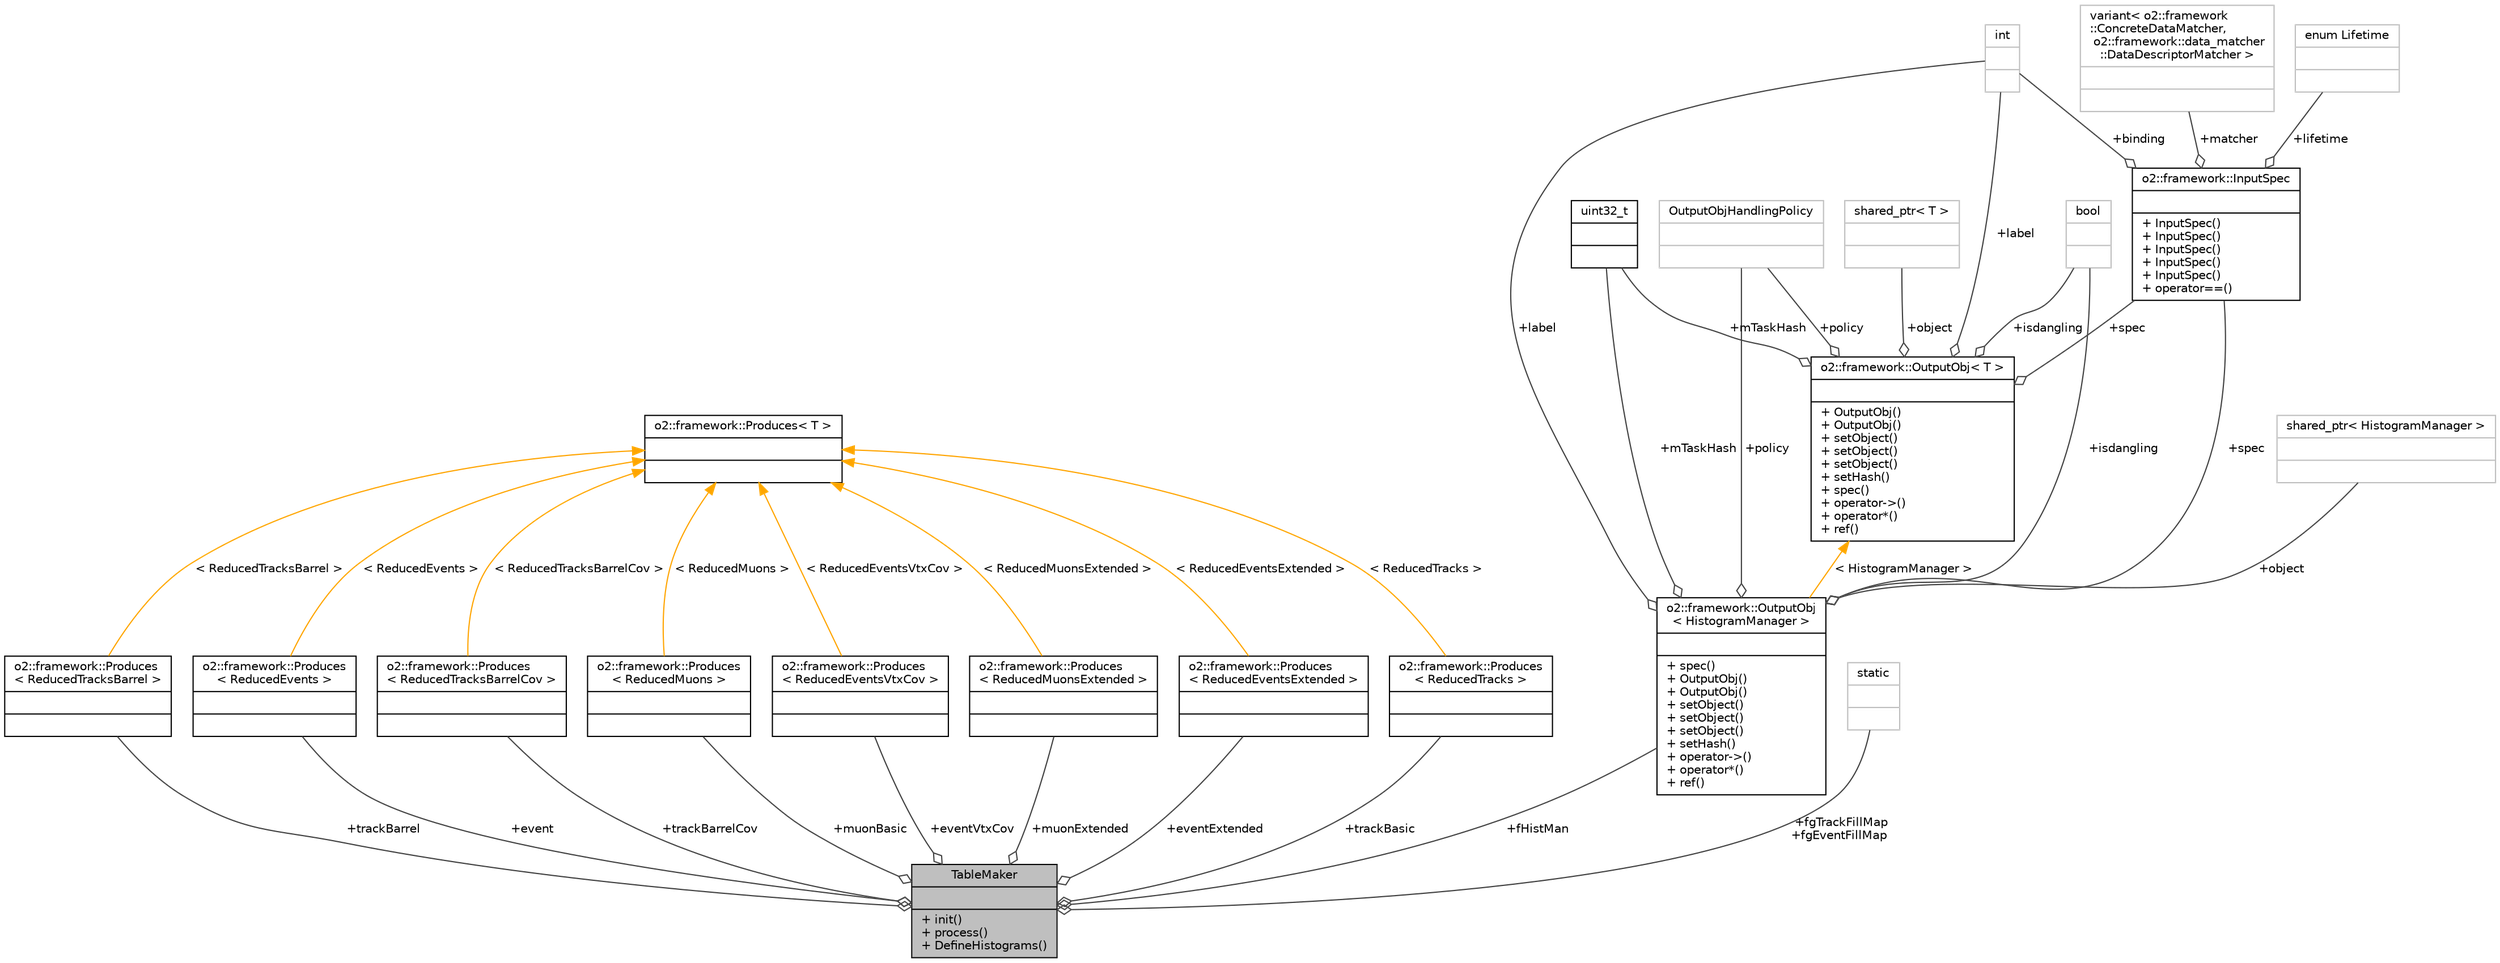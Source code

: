 digraph "TableMaker"
{
 // INTERACTIVE_SVG=YES
  bgcolor="transparent";
  edge [fontname="Helvetica",fontsize="10",labelfontname="Helvetica",labelfontsize="10"];
  node [fontname="Helvetica",fontsize="10",shape=record];
  Node1 [label="{TableMaker\n||+ init()\l+ process()\l+ DefineHistograms()\l}",height=0.2,width=0.4,color="black", fillcolor="grey75", style="filled", fontcolor="black"];
  Node2 -> Node1 [color="grey25",fontsize="10",style="solid",label=" +trackBarrelCov" ,arrowhead="odiamond",fontname="Helvetica"];
  Node2 [label="{o2::framework::Produces\l\< ReducedTracksBarrelCov \>\n||}",height=0.2,width=0.4,color="black",URL="$d6/d86/structo2_1_1framework_1_1Produces.html"];
  Node3 -> Node2 [dir="back",color="orange",fontsize="10",style="solid",label=" \< ReducedTracksBarrelCov \>" ,fontname="Helvetica"];
  Node3 [label="{o2::framework::Produces\< T \>\n||}",height=0.2,width=0.4,color="black",URL="$d6/d86/structo2_1_1framework_1_1Produces.html"];
  Node4 -> Node1 [color="grey25",fontsize="10",style="solid",label=" +muonBasic" ,arrowhead="odiamond",fontname="Helvetica"];
  Node4 [label="{o2::framework::Produces\l\< ReducedMuons \>\n||}",height=0.2,width=0.4,color="black",URL="$d6/d86/structo2_1_1framework_1_1Produces.html"];
  Node3 -> Node4 [dir="back",color="orange",fontsize="10",style="solid",label=" \< ReducedMuons \>" ,fontname="Helvetica"];
  Node5 -> Node1 [color="grey25",fontsize="10",style="solid",label=" +eventVtxCov" ,arrowhead="odiamond",fontname="Helvetica"];
  Node5 [label="{o2::framework::Produces\l\< ReducedEventsVtxCov \>\n||}",height=0.2,width=0.4,color="black",URL="$d6/d86/structo2_1_1framework_1_1Produces.html"];
  Node3 -> Node5 [dir="back",color="orange",fontsize="10",style="solid",label=" \< ReducedEventsVtxCov \>" ,fontname="Helvetica"];
  Node6 -> Node1 [color="grey25",fontsize="10",style="solid",label=" +muonExtended" ,arrowhead="odiamond",fontname="Helvetica"];
  Node6 [label="{o2::framework::Produces\l\< ReducedMuonsExtended \>\n||}",height=0.2,width=0.4,color="black",URL="$d6/d86/structo2_1_1framework_1_1Produces.html"];
  Node3 -> Node6 [dir="back",color="orange",fontsize="10",style="solid",label=" \< ReducedMuonsExtended \>" ,fontname="Helvetica"];
  Node7 -> Node1 [color="grey25",fontsize="10",style="solid",label=" +eventExtended" ,arrowhead="odiamond",fontname="Helvetica"];
  Node7 [label="{o2::framework::Produces\l\< ReducedEventsExtended \>\n||}",height=0.2,width=0.4,color="black",URL="$d6/d86/structo2_1_1framework_1_1Produces.html"];
  Node3 -> Node7 [dir="back",color="orange",fontsize="10",style="solid",label=" \< ReducedEventsExtended \>" ,fontname="Helvetica"];
  Node8 -> Node1 [color="grey25",fontsize="10",style="solid",label=" +trackBasic" ,arrowhead="odiamond",fontname="Helvetica"];
  Node8 [label="{o2::framework::Produces\l\< ReducedTracks \>\n||}",height=0.2,width=0.4,color="black",URL="$d6/d86/structo2_1_1framework_1_1Produces.html"];
  Node3 -> Node8 [dir="back",color="orange",fontsize="10",style="solid",label=" \< ReducedTracks \>" ,fontname="Helvetica"];
  Node9 -> Node1 [color="grey25",fontsize="10",style="solid",label=" +trackBarrel" ,arrowhead="odiamond",fontname="Helvetica"];
  Node9 [label="{o2::framework::Produces\l\< ReducedTracksBarrel \>\n||}",height=0.2,width=0.4,color="black",URL="$d6/d86/structo2_1_1framework_1_1Produces.html"];
  Node3 -> Node9 [dir="back",color="orange",fontsize="10",style="solid",label=" \< ReducedTracksBarrel \>" ,fontname="Helvetica"];
  Node10 -> Node1 [color="grey25",fontsize="10",style="solid",label=" +event" ,arrowhead="odiamond",fontname="Helvetica"];
  Node10 [label="{o2::framework::Produces\l\< ReducedEvents \>\n||}",height=0.2,width=0.4,color="black",URL="$d6/d86/structo2_1_1framework_1_1Produces.html"];
  Node3 -> Node10 [dir="back",color="orange",fontsize="10",style="solid",label=" \< ReducedEvents \>" ,fontname="Helvetica"];
  Node11 -> Node1 [color="grey25",fontsize="10",style="solid",label=" +fHistMan" ,arrowhead="odiamond",fontname="Helvetica"];
  Node11 [label="{o2::framework::OutputObj\l\< HistogramManager \>\n||+ spec()\l+ OutputObj()\l+ OutputObj()\l+ setObject()\l+ setObject()\l+ setObject()\l+ setHash()\l+ operator-\>()\l+ operator*()\l+ ref()\l}",height=0.2,width=0.4,color="black",URL="$d4/d79/structo2_1_1framework_1_1OutputObj.html"];
  Node12 -> Node11 [color="grey25",fontsize="10",style="solid",label=" +object" ,arrowhead="odiamond",fontname="Helvetica"];
  Node12 [label="{shared_ptr\< HistogramManager \>\n||}",height=0.2,width=0.4,color="grey75"];
  Node13 -> Node11 [color="grey25",fontsize="10",style="solid",label=" +policy" ,arrowhead="odiamond",fontname="Helvetica"];
  Node13 [label="{OutputObjHandlingPolicy\n||}",height=0.2,width=0.4,color="grey75"];
  Node14 -> Node11 [color="grey25",fontsize="10",style="solid",label=" +mTaskHash" ,arrowhead="odiamond",fontname="Helvetica"];
  Node14 [label="{uint32_t\n||}",height=0.2,width=0.4,color="black",URL="$d3/d87/classuint32__t.html"];
  Node15 -> Node11 [color="grey25",fontsize="10",style="solid",label=" +label" ,arrowhead="odiamond",fontname="Helvetica"];
  Node15 [label="{int\n||}",height=0.2,width=0.4,color="grey75"];
  Node16 -> Node11 [color="grey25",fontsize="10",style="solid",label=" +isdangling" ,arrowhead="odiamond",fontname="Helvetica"];
  Node16 [label="{bool\n||}",height=0.2,width=0.4,color="grey75"];
  Node17 -> Node11 [color="grey25",fontsize="10",style="solid",label=" +spec" ,arrowhead="odiamond",fontname="Helvetica"];
  Node17 [label="{o2::framework::InputSpec\n||+ InputSpec()\l+ InputSpec()\l+ InputSpec()\l+ InputSpec()\l+ InputSpec()\l+ operator==()\l}",height=0.2,width=0.4,color="black",URL="$da/d96/structo2_1_1framework_1_1InputSpec.html"];
  Node18 -> Node17 [color="grey25",fontsize="10",style="solid",label=" +lifetime" ,arrowhead="odiamond",fontname="Helvetica"];
  Node18 [label="{enum Lifetime\n||}",height=0.2,width=0.4,color="grey75"];
  Node19 -> Node17 [color="grey25",fontsize="10",style="solid",label=" +matcher" ,arrowhead="odiamond",fontname="Helvetica"];
  Node19 [label="{variant\< o2::framework\l::ConcreteDataMatcher,\l o2::framework::data_matcher\l::DataDescriptorMatcher \>\n||}",height=0.2,width=0.4,color="grey75"];
  Node15 -> Node17 [color="grey25",fontsize="10",style="solid",label=" +binding" ,arrowhead="odiamond",fontname="Helvetica"];
  Node20 -> Node11 [dir="back",color="orange",fontsize="10",style="solid",label=" \< HistogramManager \>" ,fontname="Helvetica"];
  Node20 [label="{o2::framework::OutputObj\< T \>\n||+ OutputObj()\l+ OutputObj()\l+ setObject()\l+ setObject()\l+ setObject()\l+ setHash()\l+ spec()\l+ operator-\>()\l+ operator*()\l+ ref()\l}",height=0.2,width=0.4,color="black",URL="$d4/d79/structo2_1_1framework_1_1OutputObj.html"];
  Node14 -> Node20 [color="grey25",fontsize="10",style="solid",label=" +mTaskHash" ,arrowhead="odiamond",fontname="Helvetica"];
  Node13 -> Node20 [color="grey25",fontsize="10",style="solid",label=" +policy" ,arrowhead="odiamond",fontname="Helvetica"];
  Node15 -> Node20 [color="grey25",fontsize="10",style="solid",label=" +label" ,arrowhead="odiamond",fontname="Helvetica"];
  Node21 -> Node20 [color="grey25",fontsize="10",style="solid",label=" +object" ,arrowhead="odiamond",fontname="Helvetica"];
  Node21 [label="{shared_ptr\< T \>\n||}",height=0.2,width=0.4,color="grey75"];
  Node16 -> Node20 [color="grey25",fontsize="10",style="solid",label=" +isdangling" ,arrowhead="odiamond",fontname="Helvetica"];
  Node17 -> Node20 [color="grey25",fontsize="10",style="solid",label=" +spec" ,arrowhead="odiamond",fontname="Helvetica"];
  Node22 -> Node1 [color="grey25",fontsize="10",style="solid",label=" +fgTrackFillMap\n+fgEventFillMap" ,arrowhead="odiamond",fontname="Helvetica"];
  Node22 [label="{static\n||}",height=0.2,width=0.4,color="grey75"];
}
